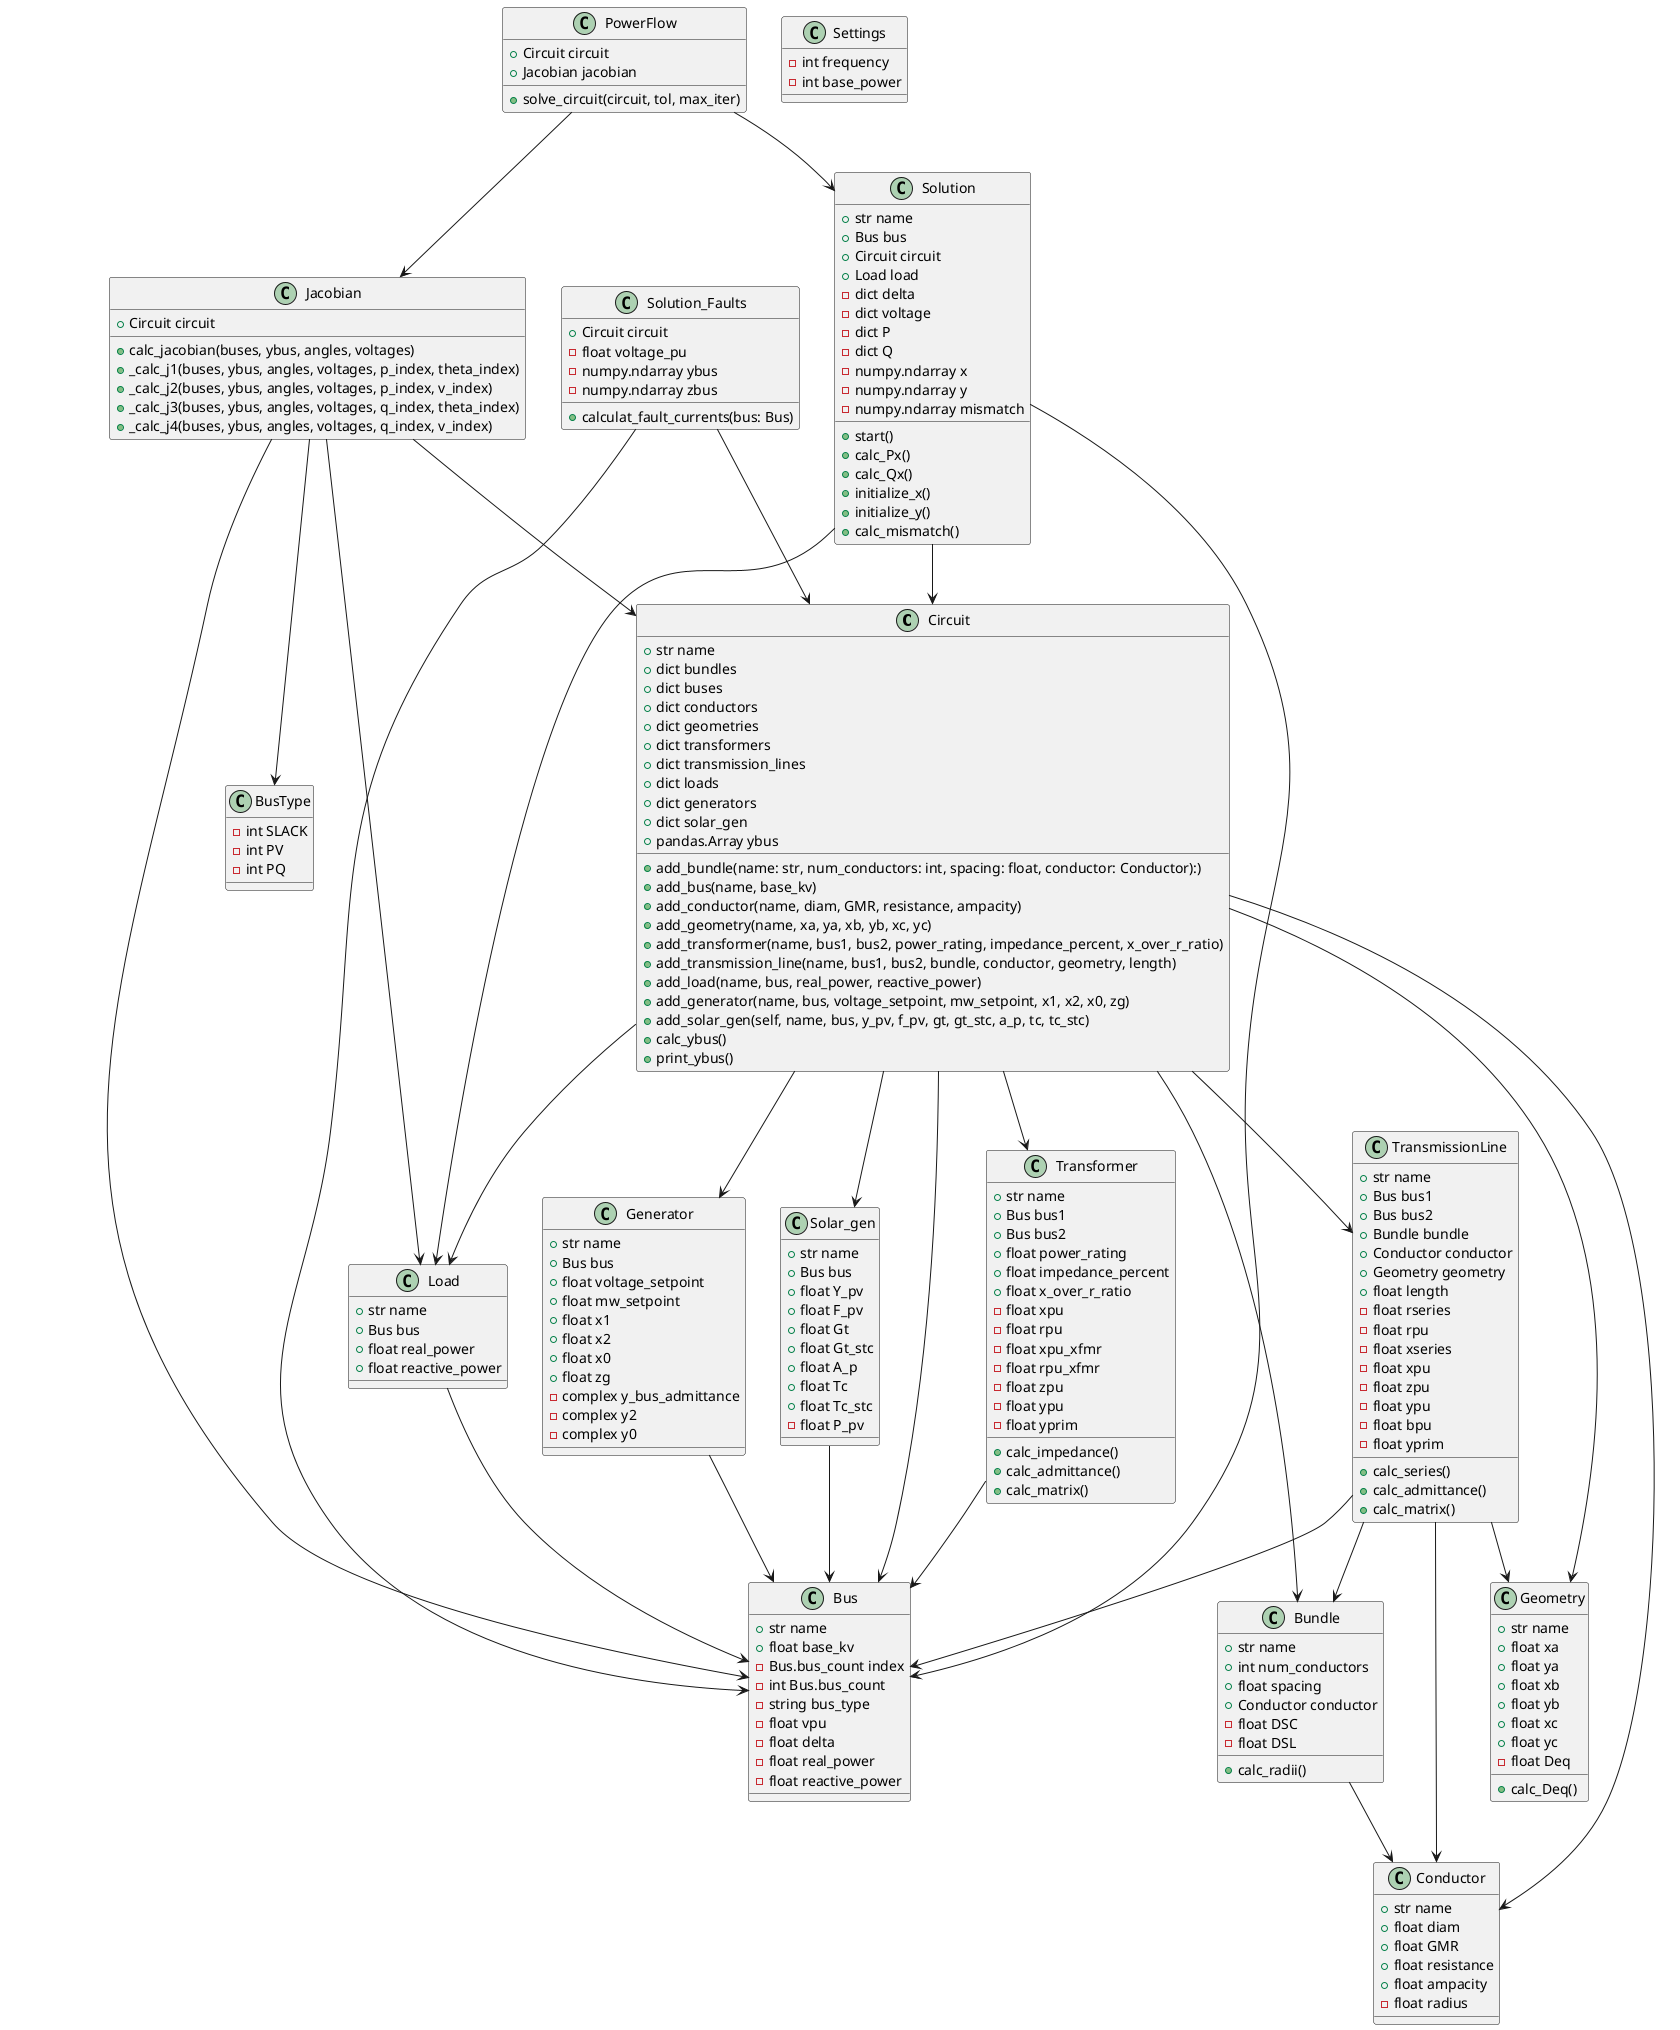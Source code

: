 @startuml
class Circuit {
    +str name
    +dict bundles
    +dict buses
    +dict conductors
    +dict geometries
    +dict transformers
    +dict transmission_lines
    +dict loads
    +dict generators
    +dict solar_gen
    +pandas.Array ybus

    +add_bundle(name: str, num_conductors: int, spacing: float, conductor: Conductor):)
    +add_bus(name, base_kv)
    +add_conductor(name, diam, GMR, resistance, ampacity)
    +add_geometry(name, xa, ya, xb, yb, xc, yc)
    +add_transformer(name, bus1, bus2, power_rating, impedance_percent, x_over_r_ratio)
    +add_transmission_line(name, bus1, bus2, bundle, conductor, geometry, length)
    +add_load(name, bus, real_power, reactive_power)
    +add_generator(name, bus, voltage_setpoint, mw_setpoint, x1, x2, x0, zg)
    +add_solar_gen(self, name, bus, y_pv, f_pv, gt, gt_stc, a_p, tc, tc_stc)
    +calc_ybus()
    +print_ybus()
}

class Bundle {
    +str name
    +int num_conductors
    +float spacing
    +Conductor conductor
    -float DSC
    -float DSL

    +calc_radii()
}

class Bus {
    +str name
    +float base_kv
    -Bus.bus_count index
    -int Bus.bus_count
    -string bus_type
    -float vpu
    -float delta
    -float real_power
    -float reactive_power
}

class Conductor {
    +str name
    +float diam
    +float GMR
    +float resistance
    +float ampacity
    -float radius
}

class Geometry {
    +str name
    +float xa
    +float ya
    +float xb
    +float yb
    +float xc
    +float yc
    -float Deq

    +calc_Deq()
}

class Transformer {
    +str name
    +Bus bus1
    +Bus bus2
    +float power_rating
    +float impedance_percent
    +float x_over_r_ratio
    -float xpu
    -float rpu
    -float xpu_xfmr
    -float rpu_xfmr
    -float zpu
    -float ypu
    -float yprim

    +calc_impedance()
    +calc_admittance()
    +calc_matrix()
}

class TransmissionLine {
    +str name
    +Bus bus1
    +Bus bus2
    +Bundle bundle
    +Conductor conductor 
    +Geometry geometry 
    +float length    
    -float rseries
    -float rpu
    -float xseries
    -float xpu
    -float zpu
    -float ypu
    -float bpu
    -float yprim

    +calc_series()
    +calc_admittance()
    +calc_matrix()
}

class Load {
    +str name
    +Bus bus
    +float real_power
    +float reactive_power
}

class Generator {
    +str name
    +Bus bus
    +float voltage_setpoint
    +float mw_setpoint
    +float x1
    +float x2
    +float x0
    +float zg
    -complex y_bus_admittance
    -complex y2
    -complex y0
}

class Settings {
    -int frequency
    -int base_power
}

class Solution {
    +str name
    +Bus bus
    +Circuit circuit
    +Load load
    -dict delta
    -dict voltage
    -dict P
    -dict Q
    -numpy.ndarray x
    -numpy.ndarray y
    -numpy.ndarray mismatch

    +start()
    +calc_Px()
    +calc_Qx()
    +initialize_x()
    +initialize_y()
    +calc_mismatch()
}

class Solution_Faults {
    +Circuit circuit
    -float voltage_pu
    -numpy.ndarray ybus
    -numpy.ndarray zbus

    +calculat_fault_currents(bus: Bus)
}

class BusType {
    -int SLACK
    -int PV
    -int PQ
}

class Jacobian {
    +Circuit circuit 

    +calc_jacobian(buses, ybus, angles, voltages)
    +_calc_j1(buses, ybus, angles, voltages, p_index, theta_index)
    +_calc_j2(buses, ybus, angles, voltages, p_index, v_index)
    +_calc_j3(buses, ybus, angles, voltages, q_index, theta_index)
    +_calc_j4(buses, ybus, angles, voltages, q_index, v_index)
}   

class PowerFlow {
    +Circuit circuit
    +Jacobian jacobian

    +solve_circuit(circuit, tol, max_iter)    
}

class Solar_gen {
    +str name
    +Bus bus
    +float Y_pv
    +float F_pv
    +float Gt
    +float Gt_stc
    +float A_p
    +float Tc
    +float Tc_stc
    -float P_pv
}

Circuit --> Bundle
Circuit --> Bus
Circuit --> Conductor
Circuit --> Geometry
Circuit --> Transformer
Circuit --> TransmissionLine
Circuit --> Load
Circuit --> Generator
Circuit --> Solar_gen

Bundle --> Conductor

Transformer --> Bus

TransmissionLine --> Bus
TransmissionLine --> Conductor
TransmissionLine --> Geometry
TransmissionLine --> Bundle

Load --> Bus

Generator --> Bus
Solar_gen --> Bus

Solution --> Bus
Solution --> Circuit
Solution --> Load

Solution_Faults --> Bus
Solution_Faults --> Circuit

Jacobian --> BusType
Jacobian --> Circuit
Jacobian --> Bus
Jacobian --> Load

PowerFlow --> Jacobian
PowerFlow --> Solution

@enduml
